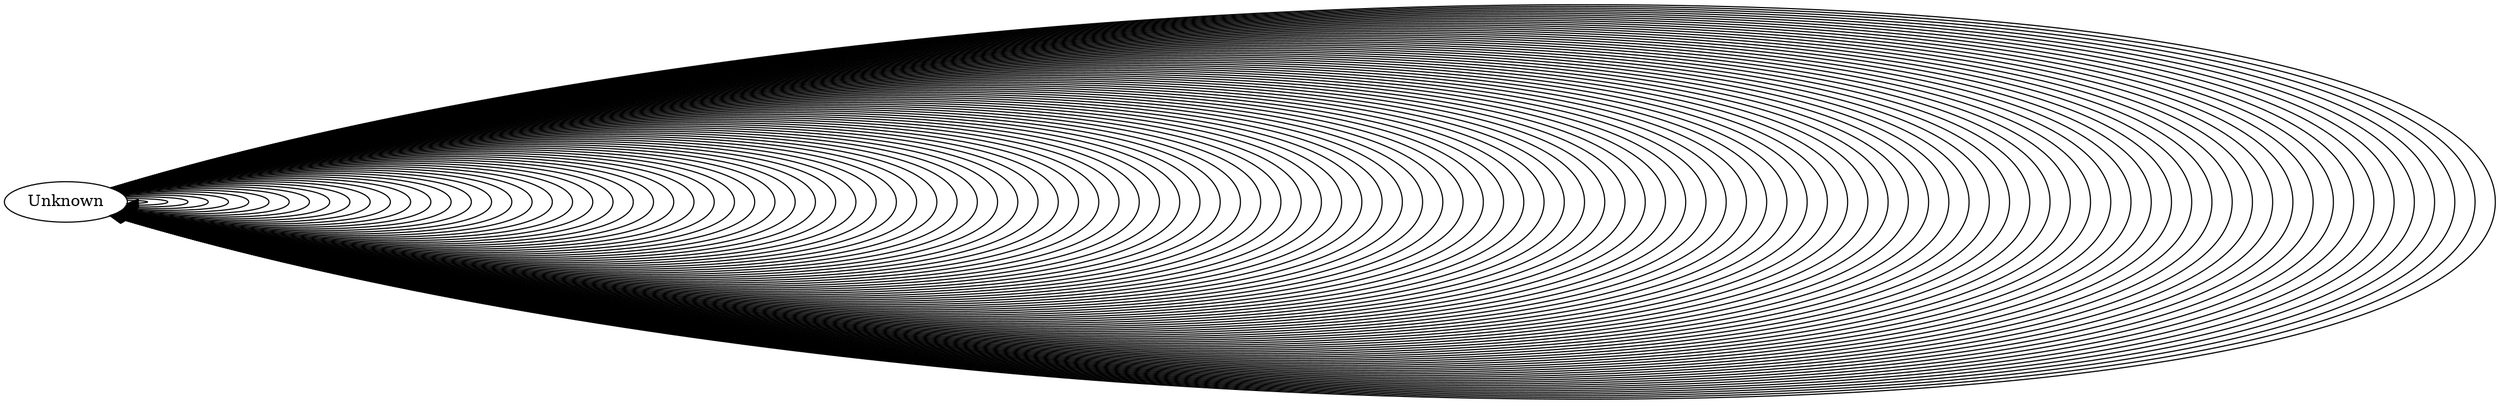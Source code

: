 digraph ProcessTree {
    0 [label="Unknown"];
    0 [label="Unknown"];
    0 [label="Unknown"];
    0 -> 0;
    0 [label="Unknown"];
    0 -> 0;
    0 [label="Unknown"];
    0 -> 0;
    0 [label="Unknown"];
    0 -> 0;
    0 [label="Unknown"];
    0 -> 0;
    0 [label="Unknown"];
    0 -> 0;
    0 [label="Unknown"];
    0 -> 0;
    0 [label="Unknown"];
    0 -> 0;
    0 [label="Unknown"];
    0 -> 0;
    0 [label="Unknown"];
    0 -> 0;
    0 [label="Unknown"];
    0 -> 0;
    0 [label="Unknown"];
    0 -> 0;
    0 [label="Unknown"];
    0 -> 0;
    0 [label="Unknown"];
    0 -> 0;
    0 [label="Unknown"];
    0 -> 0;
    0 [label="Unknown"];
    0 -> 0;
    0 [label="Unknown"];
    0 -> 0;
    0 [label="Unknown"];
    0 -> 0;
    0 [label="Unknown"];
    0 -> 0;
    0 [label="Unknown"];
    0 -> 0;
    0 [label="Unknown"];
    0 -> 0;
    0 [label="Unknown"];
    0 -> 0;
    0 [label="Unknown"];
    0 -> 0;
    0 [label="Unknown"];
    0 -> 0;
    0 [label="Unknown"];
    0 -> 0;
    0 [label="Unknown"];
    0 -> 0;
    0 [label="Unknown"];
    0 -> 0;
    0 [label="Unknown"];
    0 -> 0;
    0 [label="Unknown"];
    0 -> 0;
    0 [label="Unknown"];
    0 -> 0;
    0 [label="Unknown"];
    0 -> 0;
    0 [label="Unknown"];
    0 -> 0;
    0 [label="Unknown"];
    0 -> 0;
    0 [label="Unknown"];
    0 -> 0;
    0 [label="Unknown"];
    0 -> 0;
    0 [label="Unknown"];
    0 -> 0;
    0 [label="Unknown"];
    0 -> 0;
    0 [label="Unknown"];
    0 -> 0;
    0 [label="Unknown"];
    0 -> 0;
    0 [label="Unknown"];
    0 -> 0;
    0 [label="Unknown"];
    0 -> 0;
    0 [label="Unknown"];
    0 -> 0;
    0 [label="Unknown"];
    0 -> 0;
    0 [label="Unknown"];
    0 -> 0;
    0 [label="Unknown"];
    0 -> 0;
    0 [label="Unknown"];
    0 -> 0;
    0 [label="Unknown"];
    0 -> 0;
    0 [label="Unknown"];
    0 -> 0;
    0 [label="Unknown"];
    0 -> 0;
    0 [label="Unknown"];
    0 -> 0;
    0 [label="Unknown"];
    0 -> 0;
    0 [label="Unknown"];
    0 -> 0;
    0 [label="Unknown"];
    0 -> 0;
    0 [label="Unknown"];
    0 -> 0;
    0 [label="Unknown"];
    0 -> 0;
    0 [label="Unknown"];
    0 -> 0;
    0 [label="Unknown"];
    0 -> 0;
    0 [label="Unknown"];
    0 -> 0;
    0 [label="Unknown"];
    0 -> 0;
    0 [label="Unknown"];
    0 -> 0;
    0 [label="Unknown"];
    0 -> 0;
    0 [label="Unknown"];
    0 -> 0;
    0 [label="Unknown"];
    0 -> 0;
    0 [label="Unknown"];
    0 -> 0;
    0 [label="Unknown"];
    0 -> 0;
    0 [label="Unknown"];
    0 -> 0;
    0 [label="Unknown"];
    0 -> 0;
    0 [label="Unknown"];
    0 -> 0;
    0 [label="Unknown"];
    0 -> 0;
    0 [label="Unknown"];
    0 -> 0;
    0 [label="Unknown"];
    0 -> 0;
    0 [label="Unknown"];
    0 -> 0;
    0 [label="Unknown"];
    0 -> 0;
    0 [label="Unknown"];
    0 -> 0;
    0 [label="Unknown"];
    0 -> 0;
    0 [label="Unknown"];
    0 -> 0;
    0 [label="Unknown"];
    0 -> 0;
    0 [label="Unknown"];
    0 -> 0;
    0 [label="Unknown"];
    0 -> 0;
    0 [label="Unknown"];
    0 -> 0;
    0 [label="Unknown"];
    0 -> 0;
    0 [label="Unknown"];
    0 -> 0;
    0 [label="Unknown"];
    0 -> 0;
    0 [label="Unknown"];
    0 -> 0;
    0 [label="Unknown"];
    0 -> 0;
    0 [label="Unknown"];
    0 -> 0;
    0 [label="Unknown"];
    0 -> 0;
    0 [label="Unknown"];
    0 -> 0;
    0 [label="Unknown"];
    0 -> 0;
    0 [label="Unknown"];
    0 -> 0;
    0 [label="Unknown"];
    0 -> 0;
    0 [label="Unknown"];
    0 -> 0;
    0 [label="Unknown"];
    0 -> 0;
    0 [label="Unknown"];
    0 -> 0;
    0 [label="Unknown"];
    0 -> 0;
    0 [label="Unknown"];
    0 -> 0;
    0 [label="Unknown"];
    0 -> 0;
    0 [label="Unknown"];
    0 -> 0;
    0 [label="Unknown"];
    0 -> 0;
    0 [label="Unknown"];
    0 -> 0;
    0 [label="Unknown"];
    0 -> 0;
    0 [label="Unknown"];
    0 -> 0;
    0 [label="Unknown"];
    0 -> 0;
    0 [label="Unknown"];
    0 -> 0;
    0 [label="Unknown"];
    0 -> 0;
    0 [label="Unknown"];
    0 -> 0;
    0 [label="Unknown"];
    0 -> 0;
    0 [label="Unknown"];
    0 -> 0;
    0 [label="Unknown"];
    0 -> 0;
    0 [label="Unknown"];
    0 -> 0;
    0 [label="Unknown"];
    0 -> 0;
    0 [label="Unknown"];
    0 -> 0;
    0 [label="Unknown"];
    0 -> 0;
    0 [label="Unknown"];
    0 -> 0;
    0 [label="Unknown"];
    0 -> 0;
    0 [label="Unknown"];
    0 -> 0;
    0 [label="Unknown"];
    0 -> 0;
}
